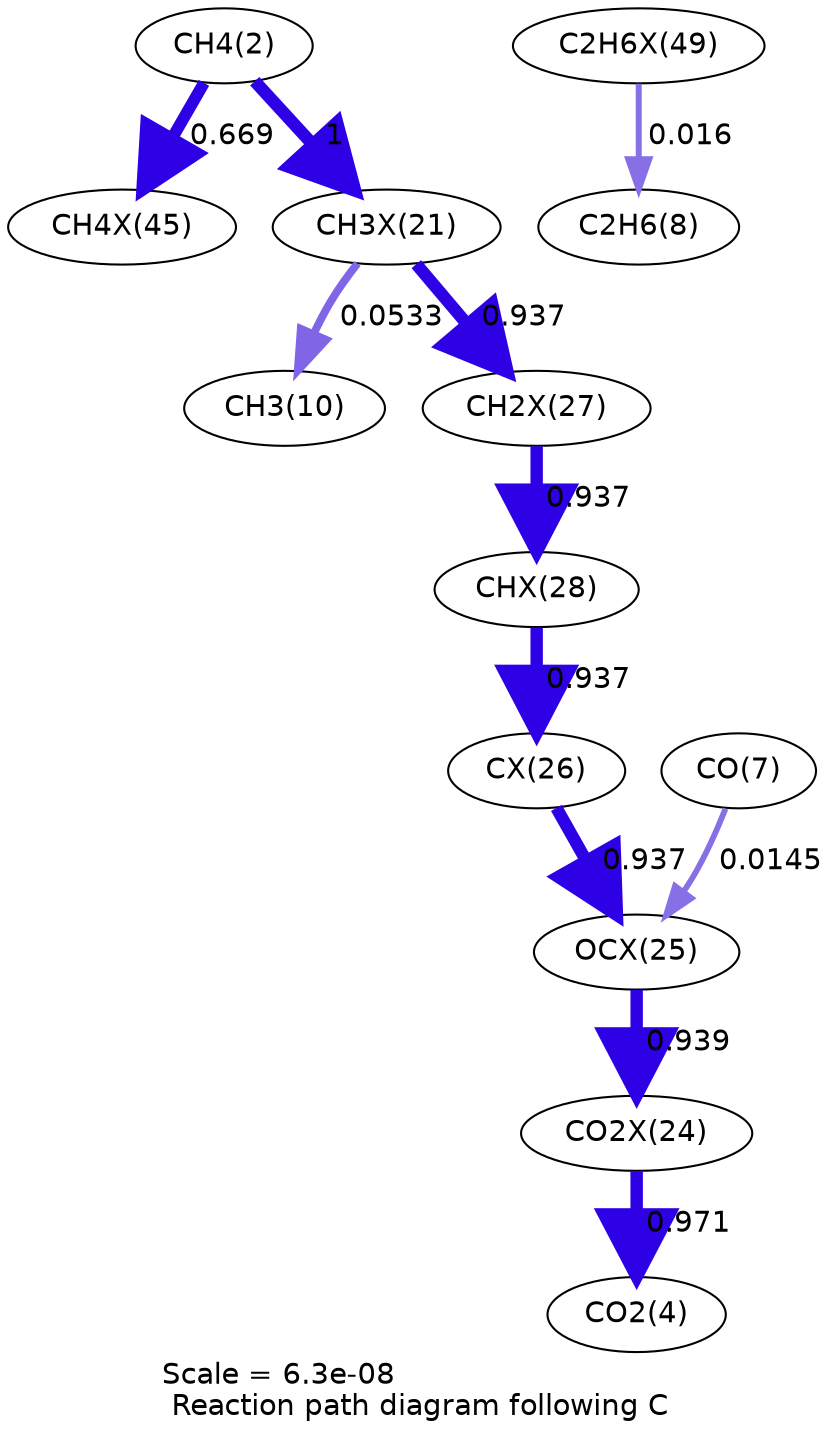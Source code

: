 digraph reaction_paths {
center=1;
s4 -> s33[fontname="Helvetica", penwidth=5.7, arrowsize=2.85, color="0.7, 1.17, 0.9"
, label=" 0.669"];
s4 -> s25[fontname="Helvetica", penwidth=6, arrowsize=3, color="0.7, 1.5, 0.9"
, label=" 1"];
s36 -> s10[fontname="Helvetica", penwidth=2.88, arrowsize=1.44, color="0.7, 0.516, 0.9"
, label=" 0.016"];
s25 -> s12[fontname="Helvetica", penwidth=3.79, arrowsize=1.89, color="0.7, 0.553, 0.9"
, label=" 0.0533"];
s25 -> s31[fontname="Helvetica", penwidth=5.95, arrowsize=2.98, color="0.7, 1.44, 0.9"
, label=" 0.937"];
s31 -> s32[fontname="Helvetica", penwidth=5.95, arrowsize=2.98, color="0.7, 1.44, 0.9"
, label=" 0.937"];
s32 -> s30[fontname="Helvetica", penwidth=5.95, arrowsize=2.98, color="0.7, 1.44, 0.9"
, label=" 0.937"];
s30 -> s29[fontname="Helvetica", penwidth=5.95, arrowsize=2.98, color="0.7, 1.44, 0.9"
, label=" 0.937"];
s9 -> s29[fontname="Helvetica", penwidth=2.8, arrowsize=1.4, color="0.7, 0.514, 0.9"
, label=" 0.0145"];
s29 -> s28[fontname="Helvetica", penwidth=5.95, arrowsize=2.98, color="0.7, 1.44, 0.9"
, label=" 0.939"];
s28 -> s6[fontname="Helvetica", penwidth=5.98, arrowsize=2.99, color="0.7, 1.47, 0.9"
, label=" 0.971"];
s4 [ fontname="Helvetica", label="CH4(2)"];
s6 [ fontname="Helvetica", label="CO2(4)"];
s9 [ fontname="Helvetica", label="CO(7)"];
s10 [ fontname="Helvetica", label="C2H6(8)"];
s12 [ fontname="Helvetica", label="CH3(10)"];
s25 [ fontname="Helvetica", label="CH3X(21)"];
s28 [ fontname="Helvetica", label="CO2X(24)"];
s29 [ fontname="Helvetica", label="OCX(25)"];
s30 [ fontname="Helvetica", label="CX(26)"];
s31 [ fontname="Helvetica", label="CH2X(27)"];
s32 [ fontname="Helvetica", label="CHX(28)"];
s33 [ fontname="Helvetica", label="CH4X(45)"];
s36 [ fontname="Helvetica", label="C2H6X(49)"];
 label = "Scale = 6.3e-08\l Reaction path diagram following C";
 fontname = "Helvetica";
}
